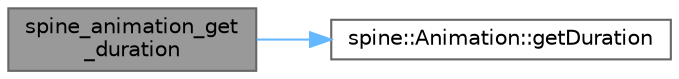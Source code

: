 digraph "spine_animation_get_duration"
{
 // LATEX_PDF_SIZE
  bgcolor="transparent";
  edge [fontname=Helvetica,fontsize=10,labelfontname=Helvetica,labelfontsize=10];
  node [fontname=Helvetica,fontsize=10,shape=box,height=0.2,width=0.4];
  rankdir="LR";
  Node1 [id="Node000001",label="spine_animation_get\l_duration",height=0.2,width=0.4,color="gray40", fillcolor="grey60", style="filled", fontcolor="black",tooltip=" "];
  Node1 -> Node2 [id="edge2_Node000001_Node000002",color="steelblue1",style="solid",tooltip=" "];
  Node2 [id="Node000002",label="spine::Animation::getDuration",height=0.2,width=0.4,color="grey40", fillcolor="white", style="filled",URL="$classspine_1_1_animation.html#aa5c61dc5f0a942fbd829e050d7b1891a",tooltip=" "];
}
